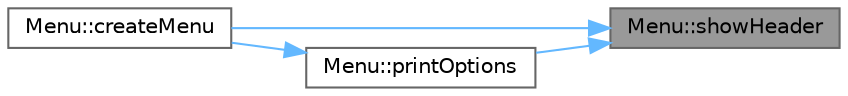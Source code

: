 digraph "Menu::showHeader"
{
 // LATEX_PDF_SIZE
  bgcolor="transparent";
  edge [fontname=Helvetica,fontsize=10,labelfontname=Helvetica,labelfontsize=10];
  node [fontname=Helvetica,fontsize=10,shape=box,height=0.2,width=0.4];
  rankdir="RL";
  Node1 [label="Menu::showHeader",height=0.2,width=0.4,color="gray40", fillcolor="grey60", style="filled", fontcolor="black",tooltip=" "];
  Node1 -> Node2 [dir="back",color="steelblue1",style="solid"];
  Node2 [label="Menu::createMenu",height=0.2,width=0.4,color="grey40", fillcolor="white", style="filled",URL="$class_menu.html#a07568e0d8456e9512fa7bddd83a1517b",tooltip=" "];
  Node1 -> Node3 [dir="back",color="steelblue1",style="solid"];
  Node3 [label="Menu::printOptions",height=0.2,width=0.4,color="grey40", fillcolor="white", style="filled",URL="$class_menu.html#a0f09a516a4f900aad3a292167e53acbc",tooltip=" "];
  Node3 -> Node2 [dir="back",color="steelblue1",style="solid"];
}
